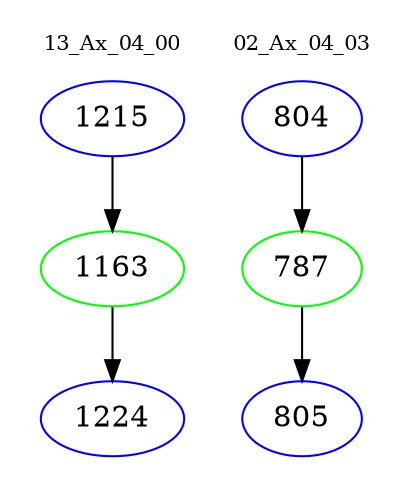 digraph{
subgraph cluster_0 {
color = white
label = "13_Ax_04_00";
fontsize=10;
T0_1215 [label="1215", color="blue"]
T0_1215 -> T0_1163 [color="black"]
T0_1163 [label="1163", color="green"]
T0_1163 -> T0_1224 [color="black"]
T0_1224 [label="1224", color="blue"]
}
subgraph cluster_1 {
color = white
label = "02_Ax_04_03";
fontsize=10;
T1_804 [label="804", color="blue"]
T1_804 -> T1_787 [color="black"]
T1_787 [label="787", color="green"]
T1_787 -> T1_805 [color="black"]
T1_805 [label="805", color="blue"]
}
}
